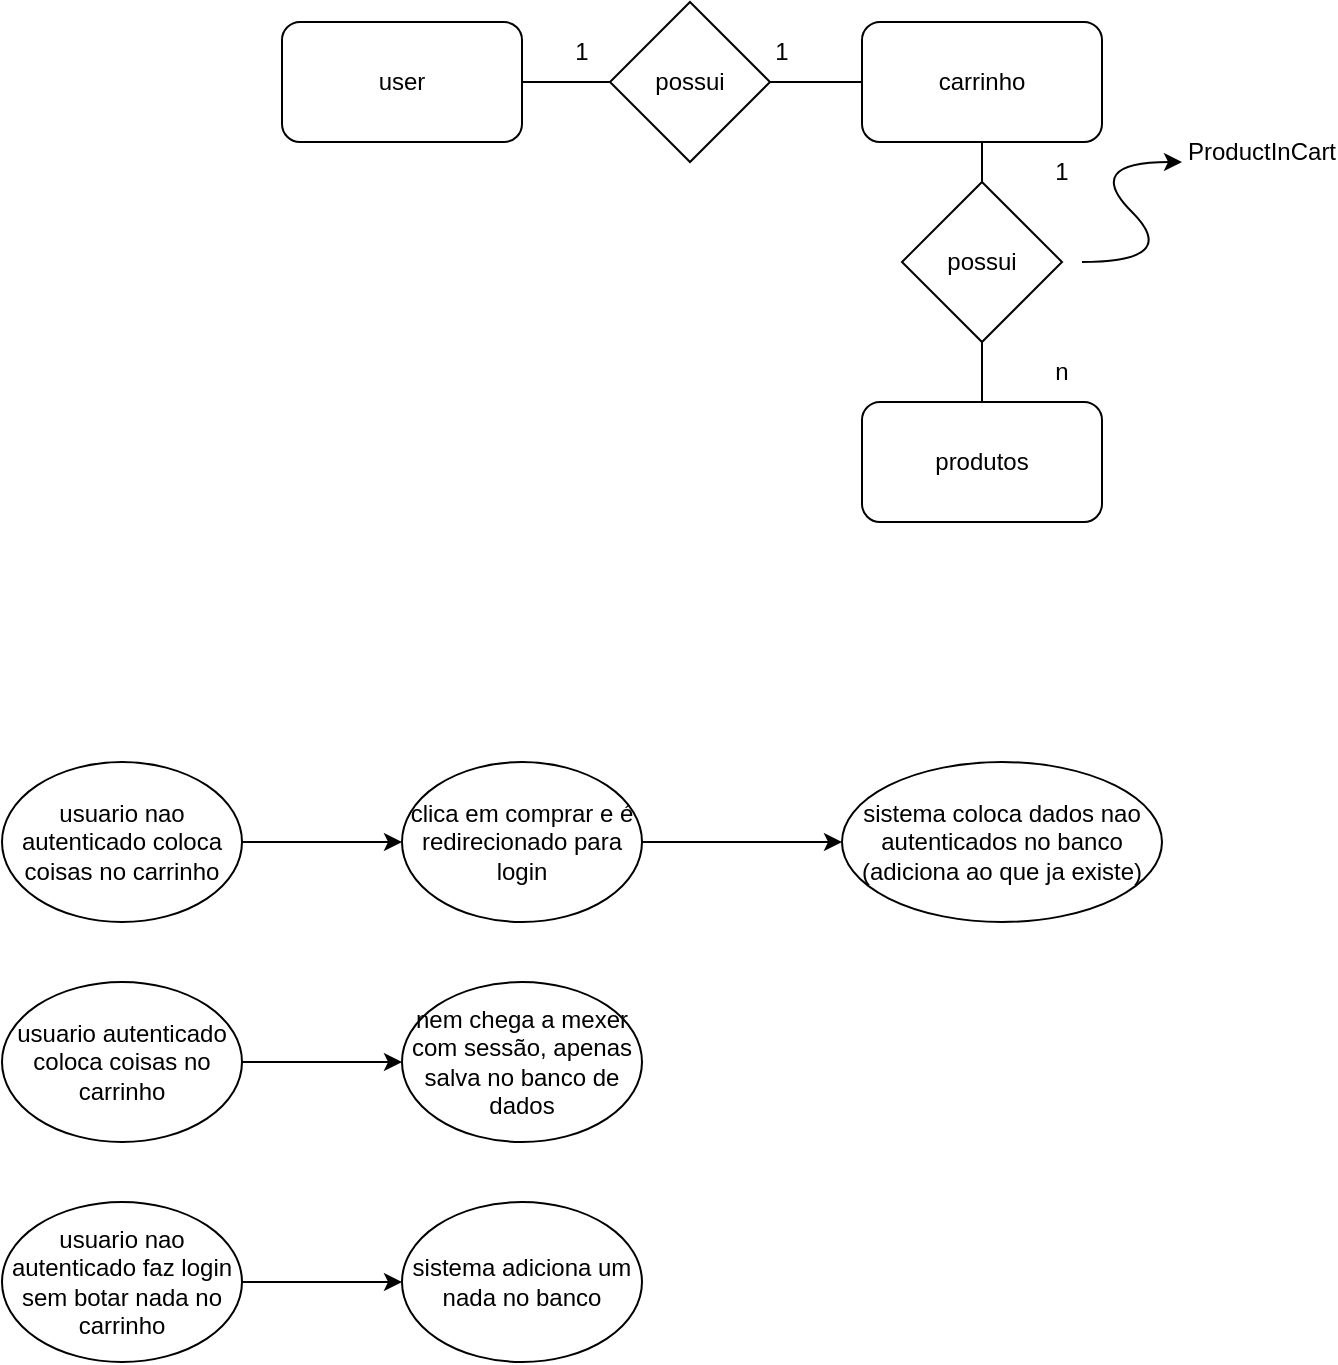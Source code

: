 <mxfile version="24.2.7" type="github">
  <diagram name="Página-1" id="Y6LA2qtBjT1_gCVzoC9d">
    <mxGraphModel dx="1195" dy="657" grid="1" gridSize="10" guides="1" tooltips="1" connect="1" arrows="1" fold="1" page="1" pageScale="1" pageWidth="827" pageHeight="1169" math="0" shadow="0">
      <root>
        <mxCell id="0" />
        <mxCell id="1" parent="0" />
        <mxCell id="UiYkr7qpv9_1AyH926lY-4" value="" style="edgeStyle=orthogonalEdgeStyle;rounded=0;orthogonalLoop=1;jettySize=auto;html=1;endArrow=none;endFill=0;" edge="1" parent="1" source="UiYkr7qpv9_1AyH926lY-1" target="UiYkr7qpv9_1AyH926lY-3">
          <mxGeometry relative="1" as="geometry" />
        </mxCell>
        <mxCell id="UiYkr7qpv9_1AyH926lY-1" value="user" style="rounded=1;whiteSpace=wrap;html=1;" vertex="1" parent="1">
          <mxGeometry x="210" y="230" width="120" height="60" as="geometry" />
        </mxCell>
        <mxCell id="UiYkr7qpv9_1AyH926lY-10" value="" style="edgeStyle=orthogonalEdgeStyle;rounded=0;orthogonalLoop=1;jettySize=auto;html=1;endArrow=none;endFill=0;" edge="1" parent="1" source="UiYkr7qpv9_1AyH926lY-2" target="UiYkr7qpv9_1AyH926lY-9">
          <mxGeometry relative="1" as="geometry" />
        </mxCell>
        <mxCell id="UiYkr7qpv9_1AyH926lY-2" value="carrinho" style="rounded=1;whiteSpace=wrap;html=1;" vertex="1" parent="1">
          <mxGeometry x="500" y="230" width="120" height="60" as="geometry" />
        </mxCell>
        <mxCell id="UiYkr7qpv9_1AyH926lY-5" value="" style="edgeStyle=orthogonalEdgeStyle;rounded=0;orthogonalLoop=1;jettySize=auto;html=1;endArrow=none;endFill=0;" edge="1" parent="1" source="UiYkr7qpv9_1AyH926lY-3" target="UiYkr7qpv9_1AyH926lY-2">
          <mxGeometry relative="1" as="geometry" />
        </mxCell>
        <mxCell id="UiYkr7qpv9_1AyH926lY-3" value="possui" style="rhombus;whiteSpace=wrap;html=1;" vertex="1" parent="1">
          <mxGeometry x="374" y="220" width="80" height="80" as="geometry" />
        </mxCell>
        <mxCell id="UiYkr7qpv9_1AyH926lY-6" value="1" style="text;strokeColor=none;align=center;fillColor=none;html=1;verticalAlign=middle;whiteSpace=wrap;rounded=0;" vertex="1" parent="1">
          <mxGeometry x="330" y="230" width="60" height="30" as="geometry" />
        </mxCell>
        <mxCell id="UiYkr7qpv9_1AyH926lY-8" value="1" style="text;strokeColor=none;align=center;fillColor=none;html=1;verticalAlign=middle;whiteSpace=wrap;rounded=0;" vertex="1" parent="1">
          <mxGeometry x="430" y="230" width="60" height="30" as="geometry" />
        </mxCell>
        <mxCell id="UiYkr7qpv9_1AyH926lY-9" value="possui" style="rhombus;whiteSpace=wrap;html=1;" vertex="1" parent="1">
          <mxGeometry x="520" y="310" width="80" height="80" as="geometry" />
        </mxCell>
        <mxCell id="UiYkr7qpv9_1AyH926lY-12" value="" style="edgeStyle=orthogonalEdgeStyle;rounded=0;orthogonalLoop=1;jettySize=auto;html=1;endArrow=none;endFill=0;" edge="1" parent="1" source="UiYkr7qpv9_1AyH926lY-11" target="UiYkr7qpv9_1AyH926lY-9">
          <mxGeometry relative="1" as="geometry" />
        </mxCell>
        <mxCell id="UiYkr7qpv9_1AyH926lY-11" value="produtos" style="rounded=1;whiteSpace=wrap;html=1;" vertex="1" parent="1">
          <mxGeometry x="500" y="420" width="120" height="60" as="geometry" />
        </mxCell>
        <mxCell id="UiYkr7qpv9_1AyH926lY-13" value="1" style="text;strokeColor=none;align=center;fillColor=none;html=1;verticalAlign=middle;whiteSpace=wrap;rounded=0;" vertex="1" parent="1">
          <mxGeometry x="570" y="290" width="60" height="30" as="geometry" />
        </mxCell>
        <mxCell id="UiYkr7qpv9_1AyH926lY-14" value="n" style="text;strokeColor=none;align=center;fillColor=none;html=1;verticalAlign=middle;whiteSpace=wrap;rounded=0;" vertex="1" parent="1">
          <mxGeometry x="570" y="390" width="60" height="30" as="geometry" />
        </mxCell>
        <mxCell id="UiYkr7qpv9_1AyH926lY-17" value="" style="curved=1;endArrow=classic;html=1;rounded=0;" edge="1" parent="1">
          <mxGeometry width="50" height="50" relative="1" as="geometry">
            <mxPoint x="610" y="350" as="sourcePoint" />
            <mxPoint x="660" y="300" as="targetPoint" />
            <Array as="points">
              <mxPoint x="660" y="350" />
              <mxPoint x="610" y="300" />
            </Array>
          </mxGeometry>
        </mxCell>
        <mxCell id="UiYkr7qpv9_1AyH926lY-18" value="ProductInCart" style="text;strokeColor=none;align=center;fillColor=none;html=1;verticalAlign=middle;whiteSpace=wrap;rounded=0;" vertex="1" parent="1">
          <mxGeometry x="670" y="280" width="60" height="30" as="geometry" />
        </mxCell>
        <mxCell id="UiYkr7qpv9_1AyH926lY-21" value="" style="edgeStyle=orthogonalEdgeStyle;rounded=0;orthogonalLoop=1;jettySize=auto;html=1;" edge="1" parent="1" source="UiYkr7qpv9_1AyH926lY-19" target="UiYkr7qpv9_1AyH926lY-20">
          <mxGeometry relative="1" as="geometry" />
        </mxCell>
        <mxCell id="UiYkr7qpv9_1AyH926lY-19" value="usuario nao autenticado coloca coisas no carrinho" style="ellipse;whiteSpace=wrap;html=1;" vertex="1" parent="1">
          <mxGeometry x="70" y="600" width="120" height="80" as="geometry" />
        </mxCell>
        <mxCell id="UiYkr7qpv9_1AyH926lY-23" value="" style="edgeStyle=orthogonalEdgeStyle;rounded=0;orthogonalLoop=1;jettySize=auto;html=1;" edge="1" parent="1" source="UiYkr7qpv9_1AyH926lY-20" target="UiYkr7qpv9_1AyH926lY-22">
          <mxGeometry relative="1" as="geometry" />
        </mxCell>
        <mxCell id="UiYkr7qpv9_1AyH926lY-20" value="clica em comprar e é redirecionado para login" style="ellipse;whiteSpace=wrap;html=1;" vertex="1" parent="1">
          <mxGeometry x="270" y="600" width="120" height="80" as="geometry" />
        </mxCell>
        <mxCell id="UiYkr7qpv9_1AyH926lY-22" value="sistema coloca dados nao autenticados no banco (adiciona ao que ja existe)" style="ellipse;whiteSpace=wrap;html=1;" vertex="1" parent="1">
          <mxGeometry x="490" y="600" width="160" height="80" as="geometry" />
        </mxCell>
        <mxCell id="UiYkr7qpv9_1AyH926lY-26" value="" style="edgeStyle=orthogonalEdgeStyle;rounded=0;orthogonalLoop=1;jettySize=auto;html=1;" edge="1" parent="1" source="UiYkr7qpv9_1AyH926lY-24" target="UiYkr7qpv9_1AyH926lY-25">
          <mxGeometry relative="1" as="geometry" />
        </mxCell>
        <mxCell id="UiYkr7qpv9_1AyH926lY-24" value="usuario autenticado coloca coisas no carrinho" style="ellipse;whiteSpace=wrap;html=1;" vertex="1" parent="1">
          <mxGeometry x="70" y="710" width="120" height="80" as="geometry" />
        </mxCell>
        <mxCell id="UiYkr7qpv9_1AyH926lY-25" value="nem chega a mexer com sessão, apenas salva no banco de dados" style="ellipse;whiteSpace=wrap;html=1;" vertex="1" parent="1">
          <mxGeometry x="270" y="710" width="120" height="80" as="geometry" />
        </mxCell>
        <mxCell id="UiYkr7qpv9_1AyH926lY-29" value="" style="edgeStyle=orthogonalEdgeStyle;rounded=0;orthogonalLoop=1;jettySize=auto;html=1;" edge="1" parent="1" source="UiYkr7qpv9_1AyH926lY-27" target="UiYkr7qpv9_1AyH926lY-28">
          <mxGeometry relative="1" as="geometry" />
        </mxCell>
        <mxCell id="UiYkr7qpv9_1AyH926lY-27" value="usuario nao autenticado faz login sem botar nada no carrinho" style="ellipse;whiteSpace=wrap;html=1;" vertex="1" parent="1">
          <mxGeometry x="70" y="820" width="120" height="80" as="geometry" />
        </mxCell>
        <mxCell id="UiYkr7qpv9_1AyH926lY-28" value="sistema adiciona um nada no banco" style="ellipse;whiteSpace=wrap;html=1;" vertex="1" parent="1">
          <mxGeometry x="270" y="820" width="120" height="80" as="geometry" />
        </mxCell>
      </root>
    </mxGraphModel>
  </diagram>
</mxfile>
